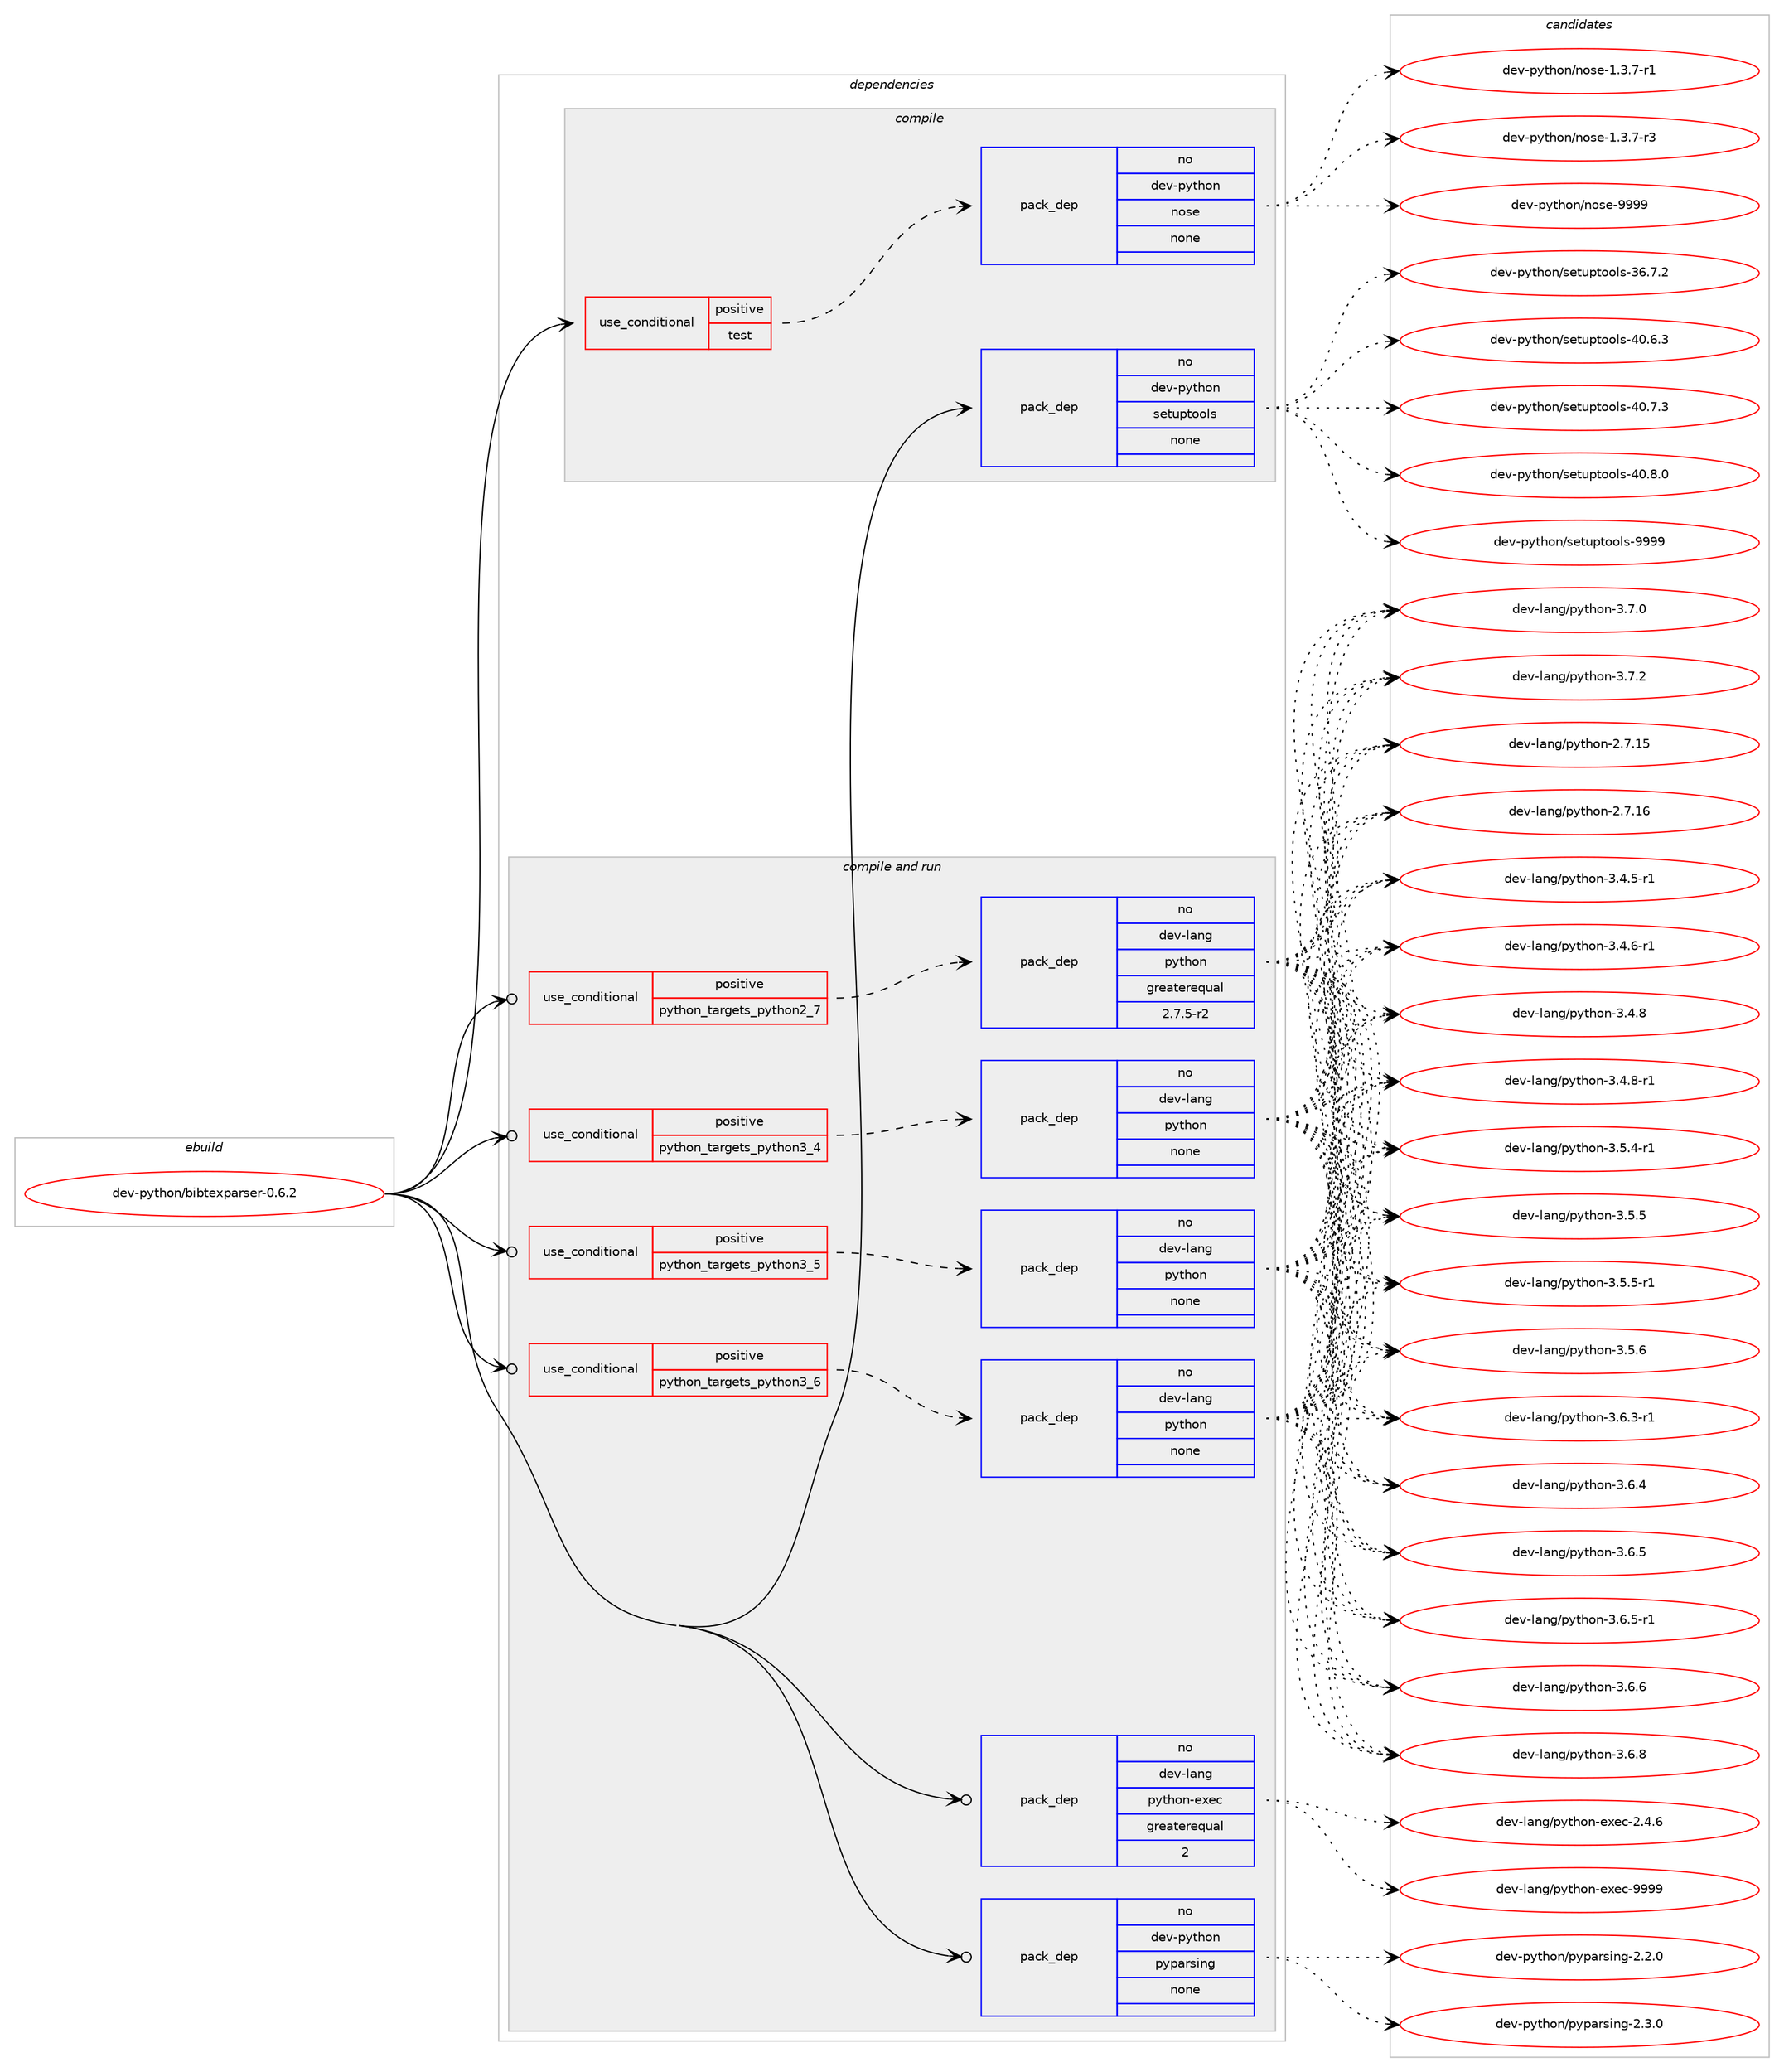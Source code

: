digraph prolog {

# *************
# Graph options
# *************

newrank=true;
concentrate=true;
compound=true;
graph [rankdir=LR,fontname=Helvetica,fontsize=10,ranksep=1.5];#, ranksep=2.5, nodesep=0.2];
edge  [arrowhead=vee];
node  [fontname=Helvetica,fontsize=10];

# **********
# The ebuild
# **********

subgraph cluster_leftcol {
color=gray;
rank=same;
label=<<i>ebuild</i>>;
id [label="dev-python/bibtexparser-0.6.2", color=red, width=4, href="../dev-python/bibtexparser-0.6.2.svg"];
}

# ****************
# The dependencies
# ****************

subgraph cluster_midcol {
color=gray;
label=<<i>dependencies</i>>;
subgraph cluster_compile {
fillcolor="#eeeeee";
style=filled;
label=<<i>compile</i>>;
subgraph cond371629 {
dependency1400983 [label=<<TABLE BORDER="0" CELLBORDER="1" CELLSPACING="0" CELLPADDING="4"><TR><TD ROWSPAN="3" CELLPADDING="10">use_conditional</TD></TR><TR><TD>positive</TD></TR><TR><TD>test</TD></TR></TABLE>>, shape=none, color=red];
subgraph pack1006126 {
dependency1400984 [label=<<TABLE BORDER="0" CELLBORDER="1" CELLSPACING="0" CELLPADDING="4" WIDTH="220"><TR><TD ROWSPAN="6" CELLPADDING="30">pack_dep</TD></TR><TR><TD WIDTH="110">no</TD></TR><TR><TD>dev-python</TD></TR><TR><TD>nose</TD></TR><TR><TD>none</TD></TR><TR><TD></TD></TR></TABLE>>, shape=none, color=blue];
}
dependency1400983:e -> dependency1400984:w [weight=20,style="dashed",arrowhead="vee"];
}
id:e -> dependency1400983:w [weight=20,style="solid",arrowhead="vee"];
subgraph pack1006127 {
dependency1400985 [label=<<TABLE BORDER="0" CELLBORDER="1" CELLSPACING="0" CELLPADDING="4" WIDTH="220"><TR><TD ROWSPAN="6" CELLPADDING="30">pack_dep</TD></TR><TR><TD WIDTH="110">no</TD></TR><TR><TD>dev-python</TD></TR><TR><TD>setuptools</TD></TR><TR><TD>none</TD></TR><TR><TD></TD></TR></TABLE>>, shape=none, color=blue];
}
id:e -> dependency1400985:w [weight=20,style="solid",arrowhead="vee"];
}
subgraph cluster_compileandrun {
fillcolor="#eeeeee";
style=filled;
label=<<i>compile and run</i>>;
subgraph cond371630 {
dependency1400986 [label=<<TABLE BORDER="0" CELLBORDER="1" CELLSPACING="0" CELLPADDING="4"><TR><TD ROWSPAN="3" CELLPADDING="10">use_conditional</TD></TR><TR><TD>positive</TD></TR><TR><TD>python_targets_python2_7</TD></TR></TABLE>>, shape=none, color=red];
subgraph pack1006128 {
dependency1400987 [label=<<TABLE BORDER="0" CELLBORDER="1" CELLSPACING="0" CELLPADDING="4" WIDTH="220"><TR><TD ROWSPAN="6" CELLPADDING="30">pack_dep</TD></TR><TR><TD WIDTH="110">no</TD></TR><TR><TD>dev-lang</TD></TR><TR><TD>python</TD></TR><TR><TD>greaterequal</TD></TR><TR><TD>2.7.5-r2</TD></TR></TABLE>>, shape=none, color=blue];
}
dependency1400986:e -> dependency1400987:w [weight=20,style="dashed",arrowhead="vee"];
}
id:e -> dependency1400986:w [weight=20,style="solid",arrowhead="odotvee"];
subgraph cond371631 {
dependency1400988 [label=<<TABLE BORDER="0" CELLBORDER="1" CELLSPACING="0" CELLPADDING="4"><TR><TD ROWSPAN="3" CELLPADDING="10">use_conditional</TD></TR><TR><TD>positive</TD></TR><TR><TD>python_targets_python3_4</TD></TR></TABLE>>, shape=none, color=red];
subgraph pack1006129 {
dependency1400989 [label=<<TABLE BORDER="0" CELLBORDER="1" CELLSPACING="0" CELLPADDING="4" WIDTH="220"><TR><TD ROWSPAN="6" CELLPADDING="30">pack_dep</TD></TR><TR><TD WIDTH="110">no</TD></TR><TR><TD>dev-lang</TD></TR><TR><TD>python</TD></TR><TR><TD>none</TD></TR><TR><TD></TD></TR></TABLE>>, shape=none, color=blue];
}
dependency1400988:e -> dependency1400989:w [weight=20,style="dashed",arrowhead="vee"];
}
id:e -> dependency1400988:w [weight=20,style="solid",arrowhead="odotvee"];
subgraph cond371632 {
dependency1400990 [label=<<TABLE BORDER="0" CELLBORDER="1" CELLSPACING="0" CELLPADDING="4"><TR><TD ROWSPAN="3" CELLPADDING="10">use_conditional</TD></TR><TR><TD>positive</TD></TR><TR><TD>python_targets_python3_5</TD></TR></TABLE>>, shape=none, color=red];
subgraph pack1006130 {
dependency1400991 [label=<<TABLE BORDER="0" CELLBORDER="1" CELLSPACING="0" CELLPADDING="4" WIDTH="220"><TR><TD ROWSPAN="6" CELLPADDING="30">pack_dep</TD></TR><TR><TD WIDTH="110">no</TD></TR><TR><TD>dev-lang</TD></TR><TR><TD>python</TD></TR><TR><TD>none</TD></TR><TR><TD></TD></TR></TABLE>>, shape=none, color=blue];
}
dependency1400990:e -> dependency1400991:w [weight=20,style="dashed",arrowhead="vee"];
}
id:e -> dependency1400990:w [weight=20,style="solid",arrowhead="odotvee"];
subgraph cond371633 {
dependency1400992 [label=<<TABLE BORDER="0" CELLBORDER="1" CELLSPACING="0" CELLPADDING="4"><TR><TD ROWSPAN="3" CELLPADDING="10">use_conditional</TD></TR><TR><TD>positive</TD></TR><TR><TD>python_targets_python3_6</TD></TR></TABLE>>, shape=none, color=red];
subgraph pack1006131 {
dependency1400993 [label=<<TABLE BORDER="0" CELLBORDER="1" CELLSPACING="0" CELLPADDING="4" WIDTH="220"><TR><TD ROWSPAN="6" CELLPADDING="30">pack_dep</TD></TR><TR><TD WIDTH="110">no</TD></TR><TR><TD>dev-lang</TD></TR><TR><TD>python</TD></TR><TR><TD>none</TD></TR><TR><TD></TD></TR></TABLE>>, shape=none, color=blue];
}
dependency1400992:e -> dependency1400993:w [weight=20,style="dashed",arrowhead="vee"];
}
id:e -> dependency1400992:w [weight=20,style="solid",arrowhead="odotvee"];
subgraph pack1006132 {
dependency1400994 [label=<<TABLE BORDER="0" CELLBORDER="1" CELLSPACING="0" CELLPADDING="4" WIDTH="220"><TR><TD ROWSPAN="6" CELLPADDING="30">pack_dep</TD></TR><TR><TD WIDTH="110">no</TD></TR><TR><TD>dev-lang</TD></TR><TR><TD>python-exec</TD></TR><TR><TD>greaterequal</TD></TR><TR><TD>2</TD></TR></TABLE>>, shape=none, color=blue];
}
id:e -> dependency1400994:w [weight=20,style="solid",arrowhead="odotvee"];
subgraph pack1006133 {
dependency1400995 [label=<<TABLE BORDER="0" CELLBORDER="1" CELLSPACING="0" CELLPADDING="4" WIDTH="220"><TR><TD ROWSPAN="6" CELLPADDING="30">pack_dep</TD></TR><TR><TD WIDTH="110">no</TD></TR><TR><TD>dev-python</TD></TR><TR><TD>pyparsing</TD></TR><TR><TD>none</TD></TR><TR><TD></TD></TR></TABLE>>, shape=none, color=blue];
}
id:e -> dependency1400995:w [weight=20,style="solid",arrowhead="odotvee"];
}
subgraph cluster_run {
fillcolor="#eeeeee";
style=filled;
label=<<i>run</i>>;
}
}

# **************
# The candidates
# **************

subgraph cluster_choices {
rank=same;
color=gray;
label=<<i>candidates</i>>;

subgraph choice1006126 {
color=black;
nodesep=1;
choice10010111845112121116104111110471101111151014549465146554511449 [label="dev-python/nose-1.3.7-r1", color=red, width=4,href="../dev-python/nose-1.3.7-r1.svg"];
choice10010111845112121116104111110471101111151014549465146554511451 [label="dev-python/nose-1.3.7-r3", color=red, width=4,href="../dev-python/nose-1.3.7-r3.svg"];
choice10010111845112121116104111110471101111151014557575757 [label="dev-python/nose-9999", color=red, width=4,href="../dev-python/nose-9999.svg"];
dependency1400984:e -> choice10010111845112121116104111110471101111151014549465146554511449:w [style=dotted,weight="100"];
dependency1400984:e -> choice10010111845112121116104111110471101111151014549465146554511451:w [style=dotted,weight="100"];
dependency1400984:e -> choice10010111845112121116104111110471101111151014557575757:w [style=dotted,weight="100"];
}
subgraph choice1006127 {
color=black;
nodesep=1;
choice100101118451121211161041111104711510111611711211611111110811545515446554650 [label="dev-python/setuptools-36.7.2", color=red, width=4,href="../dev-python/setuptools-36.7.2.svg"];
choice100101118451121211161041111104711510111611711211611111110811545524846544651 [label="dev-python/setuptools-40.6.3", color=red, width=4,href="../dev-python/setuptools-40.6.3.svg"];
choice100101118451121211161041111104711510111611711211611111110811545524846554651 [label="dev-python/setuptools-40.7.3", color=red, width=4,href="../dev-python/setuptools-40.7.3.svg"];
choice100101118451121211161041111104711510111611711211611111110811545524846564648 [label="dev-python/setuptools-40.8.0", color=red, width=4,href="../dev-python/setuptools-40.8.0.svg"];
choice10010111845112121116104111110471151011161171121161111111081154557575757 [label="dev-python/setuptools-9999", color=red, width=4,href="../dev-python/setuptools-9999.svg"];
dependency1400985:e -> choice100101118451121211161041111104711510111611711211611111110811545515446554650:w [style=dotted,weight="100"];
dependency1400985:e -> choice100101118451121211161041111104711510111611711211611111110811545524846544651:w [style=dotted,weight="100"];
dependency1400985:e -> choice100101118451121211161041111104711510111611711211611111110811545524846554651:w [style=dotted,weight="100"];
dependency1400985:e -> choice100101118451121211161041111104711510111611711211611111110811545524846564648:w [style=dotted,weight="100"];
dependency1400985:e -> choice10010111845112121116104111110471151011161171121161111111081154557575757:w [style=dotted,weight="100"];
}
subgraph choice1006128 {
color=black;
nodesep=1;
choice10010111845108971101034711212111610411111045504655464953 [label="dev-lang/python-2.7.15", color=red, width=4,href="../dev-lang/python-2.7.15.svg"];
choice10010111845108971101034711212111610411111045504655464954 [label="dev-lang/python-2.7.16", color=red, width=4,href="../dev-lang/python-2.7.16.svg"];
choice1001011184510897110103471121211161041111104551465246534511449 [label="dev-lang/python-3.4.5-r1", color=red, width=4,href="../dev-lang/python-3.4.5-r1.svg"];
choice1001011184510897110103471121211161041111104551465246544511449 [label="dev-lang/python-3.4.6-r1", color=red, width=4,href="../dev-lang/python-3.4.6-r1.svg"];
choice100101118451089711010347112121116104111110455146524656 [label="dev-lang/python-3.4.8", color=red, width=4,href="../dev-lang/python-3.4.8.svg"];
choice1001011184510897110103471121211161041111104551465246564511449 [label="dev-lang/python-3.4.8-r1", color=red, width=4,href="../dev-lang/python-3.4.8-r1.svg"];
choice1001011184510897110103471121211161041111104551465346524511449 [label="dev-lang/python-3.5.4-r1", color=red, width=4,href="../dev-lang/python-3.5.4-r1.svg"];
choice100101118451089711010347112121116104111110455146534653 [label="dev-lang/python-3.5.5", color=red, width=4,href="../dev-lang/python-3.5.5.svg"];
choice1001011184510897110103471121211161041111104551465346534511449 [label="dev-lang/python-3.5.5-r1", color=red, width=4,href="../dev-lang/python-3.5.5-r1.svg"];
choice100101118451089711010347112121116104111110455146534654 [label="dev-lang/python-3.5.6", color=red, width=4,href="../dev-lang/python-3.5.6.svg"];
choice1001011184510897110103471121211161041111104551465446514511449 [label="dev-lang/python-3.6.3-r1", color=red, width=4,href="../dev-lang/python-3.6.3-r1.svg"];
choice100101118451089711010347112121116104111110455146544652 [label="dev-lang/python-3.6.4", color=red, width=4,href="../dev-lang/python-3.6.4.svg"];
choice100101118451089711010347112121116104111110455146544653 [label="dev-lang/python-3.6.5", color=red, width=4,href="../dev-lang/python-3.6.5.svg"];
choice1001011184510897110103471121211161041111104551465446534511449 [label="dev-lang/python-3.6.5-r1", color=red, width=4,href="../dev-lang/python-3.6.5-r1.svg"];
choice100101118451089711010347112121116104111110455146544654 [label="dev-lang/python-3.6.6", color=red, width=4,href="../dev-lang/python-3.6.6.svg"];
choice100101118451089711010347112121116104111110455146544656 [label="dev-lang/python-3.6.8", color=red, width=4,href="../dev-lang/python-3.6.8.svg"];
choice100101118451089711010347112121116104111110455146554648 [label="dev-lang/python-3.7.0", color=red, width=4,href="../dev-lang/python-3.7.0.svg"];
choice100101118451089711010347112121116104111110455146554650 [label="dev-lang/python-3.7.2", color=red, width=4,href="../dev-lang/python-3.7.2.svg"];
dependency1400987:e -> choice10010111845108971101034711212111610411111045504655464953:w [style=dotted,weight="100"];
dependency1400987:e -> choice10010111845108971101034711212111610411111045504655464954:w [style=dotted,weight="100"];
dependency1400987:e -> choice1001011184510897110103471121211161041111104551465246534511449:w [style=dotted,weight="100"];
dependency1400987:e -> choice1001011184510897110103471121211161041111104551465246544511449:w [style=dotted,weight="100"];
dependency1400987:e -> choice100101118451089711010347112121116104111110455146524656:w [style=dotted,weight="100"];
dependency1400987:e -> choice1001011184510897110103471121211161041111104551465246564511449:w [style=dotted,weight="100"];
dependency1400987:e -> choice1001011184510897110103471121211161041111104551465346524511449:w [style=dotted,weight="100"];
dependency1400987:e -> choice100101118451089711010347112121116104111110455146534653:w [style=dotted,weight="100"];
dependency1400987:e -> choice1001011184510897110103471121211161041111104551465346534511449:w [style=dotted,weight="100"];
dependency1400987:e -> choice100101118451089711010347112121116104111110455146534654:w [style=dotted,weight="100"];
dependency1400987:e -> choice1001011184510897110103471121211161041111104551465446514511449:w [style=dotted,weight="100"];
dependency1400987:e -> choice100101118451089711010347112121116104111110455146544652:w [style=dotted,weight="100"];
dependency1400987:e -> choice100101118451089711010347112121116104111110455146544653:w [style=dotted,weight="100"];
dependency1400987:e -> choice1001011184510897110103471121211161041111104551465446534511449:w [style=dotted,weight="100"];
dependency1400987:e -> choice100101118451089711010347112121116104111110455146544654:w [style=dotted,weight="100"];
dependency1400987:e -> choice100101118451089711010347112121116104111110455146544656:w [style=dotted,weight="100"];
dependency1400987:e -> choice100101118451089711010347112121116104111110455146554648:w [style=dotted,weight="100"];
dependency1400987:e -> choice100101118451089711010347112121116104111110455146554650:w [style=dotted,weight="100"];
}
subgraph choice1006129 {
color=black;
nodesep=1;
choice10010111845108971101034711212111610411111045504655464953 [label="dev-lang/python-2.7.15", color=red, width=4,href="../dev-lang/python-2.7.15.svg"];
choice10010111845108971101034711212111610411111045504655464954 [label="dev-lang/python-2.7.16", color=red, width=4,href="../dev-lang/python-2.7.16.svg"];
choice1001011184510897110103471121211161041111104551465246534511449 [label="dev-lang/python-3.4.5-r1", color=red, width=4,href="../dev-lang/python-3.4.5-r1.svg"];
choice1001011184510897110103471121211161041111104551465246544511449 [label="dev-lang/python-3.4.6-r1", color=red, width=4,href="../dev-lang/python-3.4.6-r1.svg"];
choice100101118451089711010347112121116104111110455146524656 [label="dev-lang/python-3.4.8", color=red, width=4,href="../dev-lang/python-3.4.8.svg"];
choice1001011184510897110103471121211161041111104551465246564511449 [label="dev-lang/python-3.4.8-r1", color=red, width=4,href="../dev-lang/python-3.4.8-r1.svg"];
choice1001011184510897110103471121211161041111104551465346524511449 [label="dev-lang/python-3.5.4-r1", color=red, width=4,href="../dev-lang/python-3.5.4-r1.svg"];
choice100101118451089711010347112121116104111110455146534653 [label="dev-lang/python-3.5.5", color=red, width=4,href="../dev-lang/python-3.5.5.svg"];
choice1001011184510897110103471121211161041111104551465346534511449 [label="dev-lang/python-3.5.5-r1", color=red, width=4,href="../dev-lang/python-3.5.5-r1.svg"];
choice100101118451089711010347112121116104111110455146534654 [label="dev-lang/python-3.5.6", color=red, width=4,href="../dev-lang/python-3.5.6.svg"];
choice1001011184510897110103471121211161041111104551465446514511449 [label="dev-lang/python-3.6.3-r1", color=red, width=4,href="../dev-lang/python-3.6.3-r1.svg"];
choice100101118451089711010347112121116104111110455146544652 [label="dev-lang/python-3.6.4", color=red, width=4,href="../dev-lang/python-3.6.4.svg"];
choice100101118451089711010347112121116104111110455146544653 [label="dev-lang/python-3.6.5", color=red, width=4,href="../dev-lang/python-3.6.5.svg"];
choice1001011184510897110103471121211161041111104551465446534511449 [label="dev-lang/python-3.6.5-r1", color=red, width=4,href="../dev-lang/python-3.6.5-r1.svg"];
choice100101118451089711010347112121116104111110455146544654 [label="dev-lang/python-3.6.6", color=red, width=4,href="../dev-lang/python-3.6.6.svg"];
choice100101118451089711010347112121116104111110455146544656 [label="dev-lang/python-3.6.8", color=red, width=4,href="../dev-lang/python-3.6.8.svg"];
choice100101118451089711010347112121116104111110455146554648 [label="dev-lang/python-3.7.0", color=red, width=4,href="../dev-lang/python-3.7.0.svg"];
choice100101118451089711010347112121116104111110455146554650 [label="dev-lang/python-3.7.2", color=red, width=4,href="../dev-lang/python-3.7.2.svg"];
dependency1400989:e -> choice10010111845108971101034711212111610411111045504655464953:w [style=dotted,weight="100"];
dependency1400989:e -> choice10010111845108971101034711212111610411111045504655464954:w [style=dotted,weight="100"];
dependency1400989:e -> choice1001011184510897110103471121211161041111104551465246534511449:w [style=dotted,weight="100"];
dependency1400989:e -> choice1001011184510897110103471121211161041111104551465246544511449:w [style=dotted,weight="100"];
dependency1400989:e -> choice100101118451089711010347112121116104111110455146524656:w [style=dotted,weight="100"];
dependency1400989:e -> choice1001011184510897110103471121211161041111104551465246564511449:w [style=dotted,weight="100"];
dependency1400989:e -> choice1001011184510897110103471121211161041111104551465346524511449:w [style=dotted,weight="100"];
dependency1400989:e -> choice100101118451089711010347112121116104111110455146534653:w [style=dotted,weight="100"];
dependency1400989:e -> choice1001011184510897110103471121211161041111104551465346534511449:w [style=dotted,weight="100"];
dependency1400989:e -> choice100101118451089711010347112121116104111110455146534654:w [style=dotted,weight="100"];
dependency1400989:e -> choice1001011184510897110103471121211161041111104551465446514511449:w [style=dotted,weight="100"];
dependency1400989:e -> choice100101118451089711010347112121116104111110455146544652:w [style=dotted,weight="100"];
dependency1400989:e -> choice100101118451089711010347112121116104111110455146544653:w [style=dotted,weight="100"];
dependency1400989:e -> choice1001011184510897110103471121211161041111104551465446534511449:w [style=dotted,weight="100"];
dependency1400989:e -> choice100101118451089711010347112121116104111110455146544654:w [style=dotted,weight="100"];
dependency1400989:e -> choice100101118451089711010347112121116104111110455146544656:w [style=dotted,weight="100"];
dependency1400989:e -> choice100101118451089711010347112121116104111110455146554648:w [style=dotted,weight="100"];
dependency1400989:e -> choice100101118451089711010347112121116104111110455146554650:w [style=dotted,weight="100"];
}
subgraph choice1006130 {
color=black;
nodesep=1;
choice10010111845108971101034711212111610411111045504655464953 [label="dev-lang/python-2.7.15", color=red, width=4,href="../dev-lang/python-2.7.15.svg"];
choice10010111845108971101034711212111610411111045504655464954 [label="dev-lang/python-2.7.16", color=red, width=4,href="../dev-lang/python-2.7.16.svg"];
choice1001011184510897110103471121211161041111104551465246534511449 [label="dev-lang/python-3.4.5-r1", color=red, width=4,href="../dev-lang/python-3.4.5-r1.svg"];
choice1001011184510897110103471121211161041111104551465246544511449 [label="dev-lang/python-3.4.6-r1", color=red, width=4,href="../dev-lang/python-3.4.6-r1.svg"];
choice100101118451089711010347112121116104111110455146524656 [label="dev-lang/python-3.4.8", color=red, width=4,href="../dev-lang/python-3.4.8.svg"];
choice1001011184510897110103471121211161041111104551465246564511449 [label="dev-lang/python-3.4.8-r1", color=red, width=4,href="../dev-lang/python-3.4.8-r1.svg"];
choice1001011184510897110103471121211161041111104551465346524511449 [label="dev-lang/python-3.5.4-r1", color=red, width=4,href="../dev-lang/python-3.5.4-r1.svg"];
choice100101118451089711010347112121116104111110455146534653 [label="dev-lang/python-3.5.5", color=red, width=4,href="../dev-lang/python-3.5.5.svg"];
choice1001011184510897110103471121211161041111104551465346534511449 [label="dev-lang/python-3.5.5-r1", color=red, width=4,href="../dev-lang/python-3.5.5-r1.svg"];
choice100101118451089711010347112121116104111110455146534654 [label="dev-lang/python-3.5.6", color=red, width=4,href="../dev-lang/python-3.5.6.svg"];
choice1001011184510897110103471121211161041111104551465446514511449 [label="dev-lang/python-3.6.3-r1", color=red, width=4,href="../dev-lang/python-3.6.3-r1.svg"];
choice100101118451089711010347112121116104111110455146544652 [label="dev-lang/python-3.6.4", color=red, width=4,href="../dev-lang/python-3.6.4.svg"];
choice100101118451089711010347112121116104111110455146544653 [label="dev-lang/python-3.6.5", color=red, width=4,href="../dev-lang/python-3.6.5.svg"];
choice1001011184510897110103471121211161041111104551465446534511449 [label="dev-lang/python-3.6.5-r1", color=red, width=4,href="../dev-lang/python-3.6.5-r1.svg"];
choice100101118451089711010347112121116104111110455146544654 [label="dev-lang/python-3.6.6", color=red, width=4,href="../dev-lang/python-3.6.6.svg"];
choice100101118451089711010347112121116104111110455146544656 [label="dev-lang/python-3.6.8", color=red, width=4,href="../dev-lang/python-3.6.8.svg"];
choice100101118451089711010347112121116104111110455146554648 [label="dev-lang/python-3.7.0", color=red, width=4,href="../dev-lang/python-3.7.0.svg"];
choice100101118451089711010347112121116104111110455146554650 [label="dev-lang/python-3.7.2", color=red, width=4,href="../dev-lang/python-3.7.2.svg"];
dependency1400991:e -> choice10010111845108971101034711212111610411111045504655464953:w [style=dotted,weight="100"];
dependency1400991:e -> choice10010111845108971101034711212111610411111045504655464954:w [style=dotted,weight="100"];
dependency1400991:e -> choice1001011184510897110103471121211161041111104551465246534511449:w [style=dotted,weight="100"];
dependency1400991:e -> choice1001011184510897110103471121211161041111104551465246544511449:w [style=dotted,weight="100"];
dependency1400991:e -> choice100101118451089711010347112121116104111110455146524656:w [style=dotted,weight="100"];
dependency1400991:e -> choice1001011184510897110103471121211161041111104551465246564511449:w [style=dotted,weight="100"];
dependency1400991:e -> choice1001011184510897110103471121211161041111104551465346524511449:w [style=dotted,weight="100"];
dependency1400991:e -> choice100101118451089711010347112121116104111110455146534653:w [style=dotted,weight="100"];
dependency1400991:e -> choice1001011184510897110103471121211161041111104551465346534511449:w [style=dotted,weight="100"];
dependency1400991:e -> choice100101118451089711010347112121116104111110455146534654:w [style=dotted,weight="100"];
dependency1400991:e -> choice1001011184510897110103471121211161041111104551465446514511449:w [style=dotted,weight="100"];
dependency1400991:e -> choice100101118451089711010347112121116104111110455146544652:w [style=dotted,weight="100"];
dependency1400991:e -> choice100101118451089711010347112121116104111110455146544653:w [style=dotted,weight="100"];
dependency1400991:e -> choice1001011184510897110103471121211161041111104551465446534511449:w [style=dotted,weight="100"];
dependency1400991:e -> choice100101118451089711010347112121116104111110455146544654:w [style=dotted,weight="100"];
dependency1400991:e -> choice100101118451089711010347112121116104111110455146544656:w [style=dotted,weight="100"];
dependency1400991:e -> choice100101118451089711010347112121116104111110455146554648:w [style=dotted,weight="100"];
dependency1400991:e -> choice100101118451089711010347112121116104111110455146554650:w [style=dotted,weight="100"];
}
subgraph choice1006131 {
color=black;
nodesep=1;
choice10010111845108971101034711212111610411111045504655464953 [label="dev-lang/python-2.7.15", color=red, width=4,href="../dev-lang/python-2.7.15.svg"];
choice10010111845108971101034711212111610411111045504655464954 [label="dev-lang/python-2.7.16", color=red, width=4,href="../dev-lang/python-2.7.16.svg"];
choice1001011184510897110103471121211161041111104551465246534511449 [label="dev-lang/python-3.4.5-r1", color=red, width=4,href="../dev-lang/python-3.4.5-r1.svg"];
choice1001011184510897110103471121211161041111104551465246544511449 [label="dev-lang/python-3.4.6-r1", color=red, width=4,href="../dev-lang/python-3.4.6-r1.svg"];
choice100101118451089711010347112121116104111110455146524656 [label="dev-lang/python-3.4.8", color=red, width=4,href="../dev-lang/python-3.4.8.svg"];
choice1001011184510897110103471121211161041111104551465246564511449 [label="dev-lang/python-3.4.8-r1", color=red, width=4,href="../dev-lang/python-3.4.8-r1.svg"];
choice1001011184510897110103471121211161041111104551465346524511449 [label="dev-lang/python-3.5.4-r1", color=red, width=4,href="../dev-lang/python-3.5.4-r1.svg"];
choice100101118451089711010347112121116104111110455146534653 [label="dev-lang/python-3.5.5", color=red, width=4,href="../dev-lang/python-3.5.5.svg"];
choice1001011184510897110103471121211161041111104551465346534511449 [label="dev-lang/python-3.5.5-r1", color=red, width=4,href="../dev-lang/python-3.5.5-r1.svg"];
choice100101118451089711010347112121116104111110455146534654 [label="dev-lang/python-3.5.6", color=red, width=4,href="../dev-lang/python-3.5.6.svg"];
choice1001011184510897110103471121211161041111104551465446514511449 [label="dev-lang/python-3.6.3-r1", color=red, width=4,href="../dev-lang/python-3.6.3-r1.svg"];
choice100101118451089711010347112121116104111110455146544652 [label="dev-lang/python-3.6.4", color=red, width=4,href="../dev-lang/python-3.6.4.svg"];
choice100101118451089711010347112121116104111110455146544653 [label="dev-lang/python-3.6.5", color=red, width=4,href="../dev-lang/python-3.6.5.svg"];
choice1001011184510897110103471121211161041111104551465446534511449 [label="dev-lang/python-3.6.5-r1", color=red, width=4,href="../dev-lang/python-3.6.5-r1.svg"];
choice100101118451089711010347112121116104111110455146544654 [label="dev-lang/python-3.6.6", color=red, width=4,href="../dev-lang/python-3.6.6.svg"];
choice100101118451089711010347112121116104111110455146544656 [label="dev-lang/python-3.6.8", color=red, width=4,href="../dev-lang/python-3.6.8.svg"];
choice100101118451089711010347112121116104111110455146554648 [label="dev-lang/python-3.7.0", color=red, width=4,href="../dev-lang/python-3.7.0.svg"];
choice100101118451089711010347112121116104111110455146554650 [label="dev-lang/python-3.7.2", color=red, width=4,href="../dev-lang/python-3.7.2.svg"];
dependency1400993:e -> choice10010111845108971101034711212111610411111045504655464953:w [style=dotted,weight="100"];
dependency1400993:e -> choice10010111845108971101034711212111610411111045504655464954:w [style=dotted,weight="100"];
dependency1400993:e -> choice1001011184510897110103471121211161041111104551465246534511449:w [style=dotted,weight="100"];
dependency1400993:e -> choice1001011184510897110103471121211161041111104551465246544511449:w [style=dotted,weight="100"];
dependency1400993:e -> choice100101118451089711010347112121116104111110455146524656:w [style=dotted,weight="100"];
dependency1400993:e -> choice1001011184510897110103471121211161041111104551465246564511449:w [style=dotted,weight="100"];
dependency1400993:e -> choice1001011184510897110103471121211161041111104551465346524511449:w [style=dotted,weight="100"];
dependency1400993:e -> choice100101118451089711010347112121116104111110455146534653:w [style=dotted,weight="100"];
dependency1400993:e -> choice1001011184510897110103471121211161041111104551465346534511449:w [style=dotted,weight="100"];
dependency1400993:e -> choice100101118451089711010347112121116104111110455146534654:w [style=dotted,weight="100"];
dependency1400993:e -> choice1001011184510897110103471121211161041111104551465446514511449:w [style=dotted,weight="100"];
dependency1400993:e -> choice100101118451089711010347112121116104111110455146544652:w [style=dotted,weight="100"];
dependency1400993:e -> choice100101118451089711010347112121116104111110455146544653:w [style=dotted,weight="100"];
dependency1400993:e -> choice1001011184510897110103471121211161041111104551465446534511449:w [style=dotted,weight="100"];
dependency1400993:e -> choice100101118451089711010347112121116104111110455146544654:w [style=dotted,weight="100"];
dependency1400993:e -> choice100101118451089711010347112121116104111110455146544656:w [style=dotted,weight="100"];
dependency1400993:e -> choice100101118451089711010347112121116104111110455146554648:w [style=dotted,weight="100"];
dependency1400993:e -> choice100101118451089711010347112121116104111110455146554650:w [style=dotted,weight="100"];
}
subgraph choice1006132 {
color=black;
nodesep=1;
choice1001011184510897110103471121211161041111104510112010199455046524654 [label="dev-lang/python-exec-2.4.6", color=red, width=4,href="../dev-lang/python-exec-2.4.6.svg"];
choice10010111845108971101034711212111610411111045101120101994557575757 [label="dev-lang/python-exec-9999", color=red, width=4,href="../dev-lang/python-exec-9999.svg"];
dependency1400994:e -> choice1001011184510897110103471121211161041111104510112010199455046524654:w [style=dotted,weight="100"];
dependency1400994:e -> choice10010111845108971101034711212111610411111045101120101994557575757:w [style=dotted,weight="100"];
}
subgraph choice1006133 {
color=black;
nodesep=1;
choice100101118451121211161041111104711212111297114115105110103455046504648 [label="dev-python/pyparsing-2.2.0", color=red, width=4,href="../dev-python/pyparsing-2.2.0.svg"];
choice100101118451121211161041111104711212111297114115105110103455046514648 [label="dev-python/pyparsing-2.3.0", color=red, width=4,href="../dev-python/pyparsing-2.3.0.svg"];
dependency1400995:e -> choice100101118451121211161041111104711212111297114115105110103455046504648:w [style=dotted,weight="100"];
dependency1400995:e -> choice100101118451121211161041111104711212111297114115105110103455046514648:w [style=dotted,weight="100"];
}
}

}
